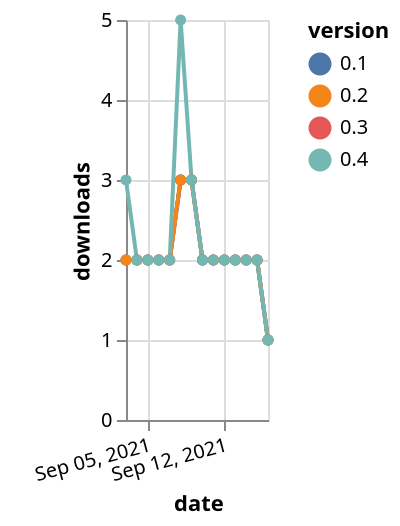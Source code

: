 {"$schema": "https://vega.github.io/schema/vega-lite/v5.json", "description": "A simple bar chart with embedded data.", "data": {"values": [{"date": "2021-09-03", "total": 303, "delta": 2, "version": "0.3"}, {"date": "2021-09-04", "total": 305, "delta": 2, "version": "0.3"}, {"date": "2021-09-05", "total": 307, "delta": 2, "version": "0.3"}, {"date": "2021-09-06", "total": 309, "delta": 2, "version": "0.3"}, {"date": "2021-09-07", "total": 311, "delta": 2, "version": "0.3"}, {"date": "2021-09-08", "total": 314, "delta": 3, "version": "0.3"}, {"date": "2021-09-09", "total": 317, "delta": 3, "version": "0.3"}, {"date": "2021-09-10", "total": 319, "delta": 2, "version": "0.3"}, {"date": "2021-09-11", "total": 321, "delta": 2, "version": "0.3"}, {"date": "2021-09-12", "total": 323, "delta": 2, "version": "0.3"}, {"date": "2021-09-13", "total": 325, "delta": 2, "version": "0.3"}, {"date": "2021-09-14", "total": 327, "delta": 2, "version": "0.3"}, {"date": "2021-09-15", "total": 329, "delta": 2, "version": "0.3"}, {"date": "2021-09-16", "total": 330, "delta": 1, "version": "0.3"}, {"date": "2021-09-03", "total": 324, "delta": 2, "version": "0.1"}, {"date": "2021-09-04", "total": 326, "delta": 2, "version": "0.1"}, {"date": "2021-09-05", "total": 328, "delta": 2, "version": "0.1"}, {"date": "2021-09-06", "total": 330, "delta": 2, "version": "0.1"}, {"date": "2021-09-07", "total": 332, "delta": 2, "version": "0.1"}, {"date": "2021-09-08", "total": 335, "delta": 3, "version": "0.1"}, {"date": "2021-09-09", "total": 338, "delta": 3, "version": "0.1"}, {"date": "2021-09-10", "total": 340, "delta": 2, "version": "0.1"}, {"date": "2021-09-11", "total": 342, "delta": 2, "version": "0.1"}, {"date": "2021-09-12", "total": 344, "delta": 2, "version": "0.1"}, {"date": "2021-09-13", "total": 346, "delta": 2, "version": "0.1"}, {"date": "2021-09-14", "total": 348, "delta": 2, "version": "0.1"}, {"date": "2021-09-15", "total": 350, "delta": 2, "version": "0.1"}, {"date": "2021-09-16", "total": 351, "delta": 1, "version": "0.1"}, {"date": "2021-09-03", "total": 325, "delta": 2, "version": "0.2"}, {"date": "2021-09-04", "total": 327, "delta": 2, "version": "0.2"}, {"date": "2021-09-05", "total": 329, "delta": 2, "version": "0.2"}, {"date": "2021-09-06", "total": 331, "delta": 2, "version": "0.2"}, {"date": "2021-09-07", "total": 333, "delta": 2, "version": "0.2"}, {"date": "2021-09-08", "total": 336, "delta": 3, "version": "0.2"}, {"date": "2021-09-09", "total": 339, "delta": 3, "version": "0.2"}, {"date": "2021-09-10", "total": 341, "delta": 2, "version": "0.2"}, {"date": "2021-09-11", "total": 343, "delta": 2, "version": "0.2"}, {"date": "2021-09-12", "total": 345, "delta": 2, "version": "0.2"}, {"date": "2021-09-13", "total": 347, "delta": 2, "version": "0.2"}, {"date": "2021-09-14", "total": 349, "delta": 2, "version": "0.2"}, {"date": "2021-09-15", "total": 351, "delta": 2, "version": "0.2"}, {"date": "2021-09-16", "total": 352, "delta": 1, "version": "0.2"}, {"date": "2021-09-03", "total": 247, "delta": 3, "version": "0.4"}, {"date": "2021-09-04", "total": 249, "delta": 2, "version": "0.4"}, {"date": "2021-09-05", "total": 251, "delta": 2, "version": "0.4"}, {"date": "2021-09-06", "total": 253, "delta": 2, "version": "0.4"}, {"date": "2021-09-07", "total": 255, "delta": 2, "version": "0.4"}, {"date": "2021-09-08", "total": 260, "delta": 5, "version": "0.4"}, {"date": "2021-09-09", "total": 263, "delta": 3, "version": "0.4"}, {"date": "2021-09-10", "total": 265, "delta": 2, "version": "0.4"}, {"date": "2021-09-11", "total": 267, "delta": 2, "version": "0.4"}, {"date": "2021-09-12", "total": 269, "delta": 2, "version": "0.4"}, {"date": "2021-09-13", "total": 271, "delta": 2, "version": "0.4"}, {"date": "2021-09-14", "total": 273, "delta": 2, "version": "0.4"}, {"date": "2021-09-15", "total": 275, "delta": 2, "version": "0.4"}, {"date": "2021-09-16", "total": 276, "delta": 1, "version": "0.4"}]}, "width": "container", "mark": {"type": "line", "point": {"filled": true}}, "encoding": {"x": {"field": "date", "type": "temporal", "timeUnit": "yearmonthdate", "title": "date", "axis": {"labelAngle": -15}}, "y": {"field": "delta", "type": "quantitative", "title": "downloads"}, "color": {"field": "version", "type": "nominal"}, "tooltip": {"field": "delta"}}}